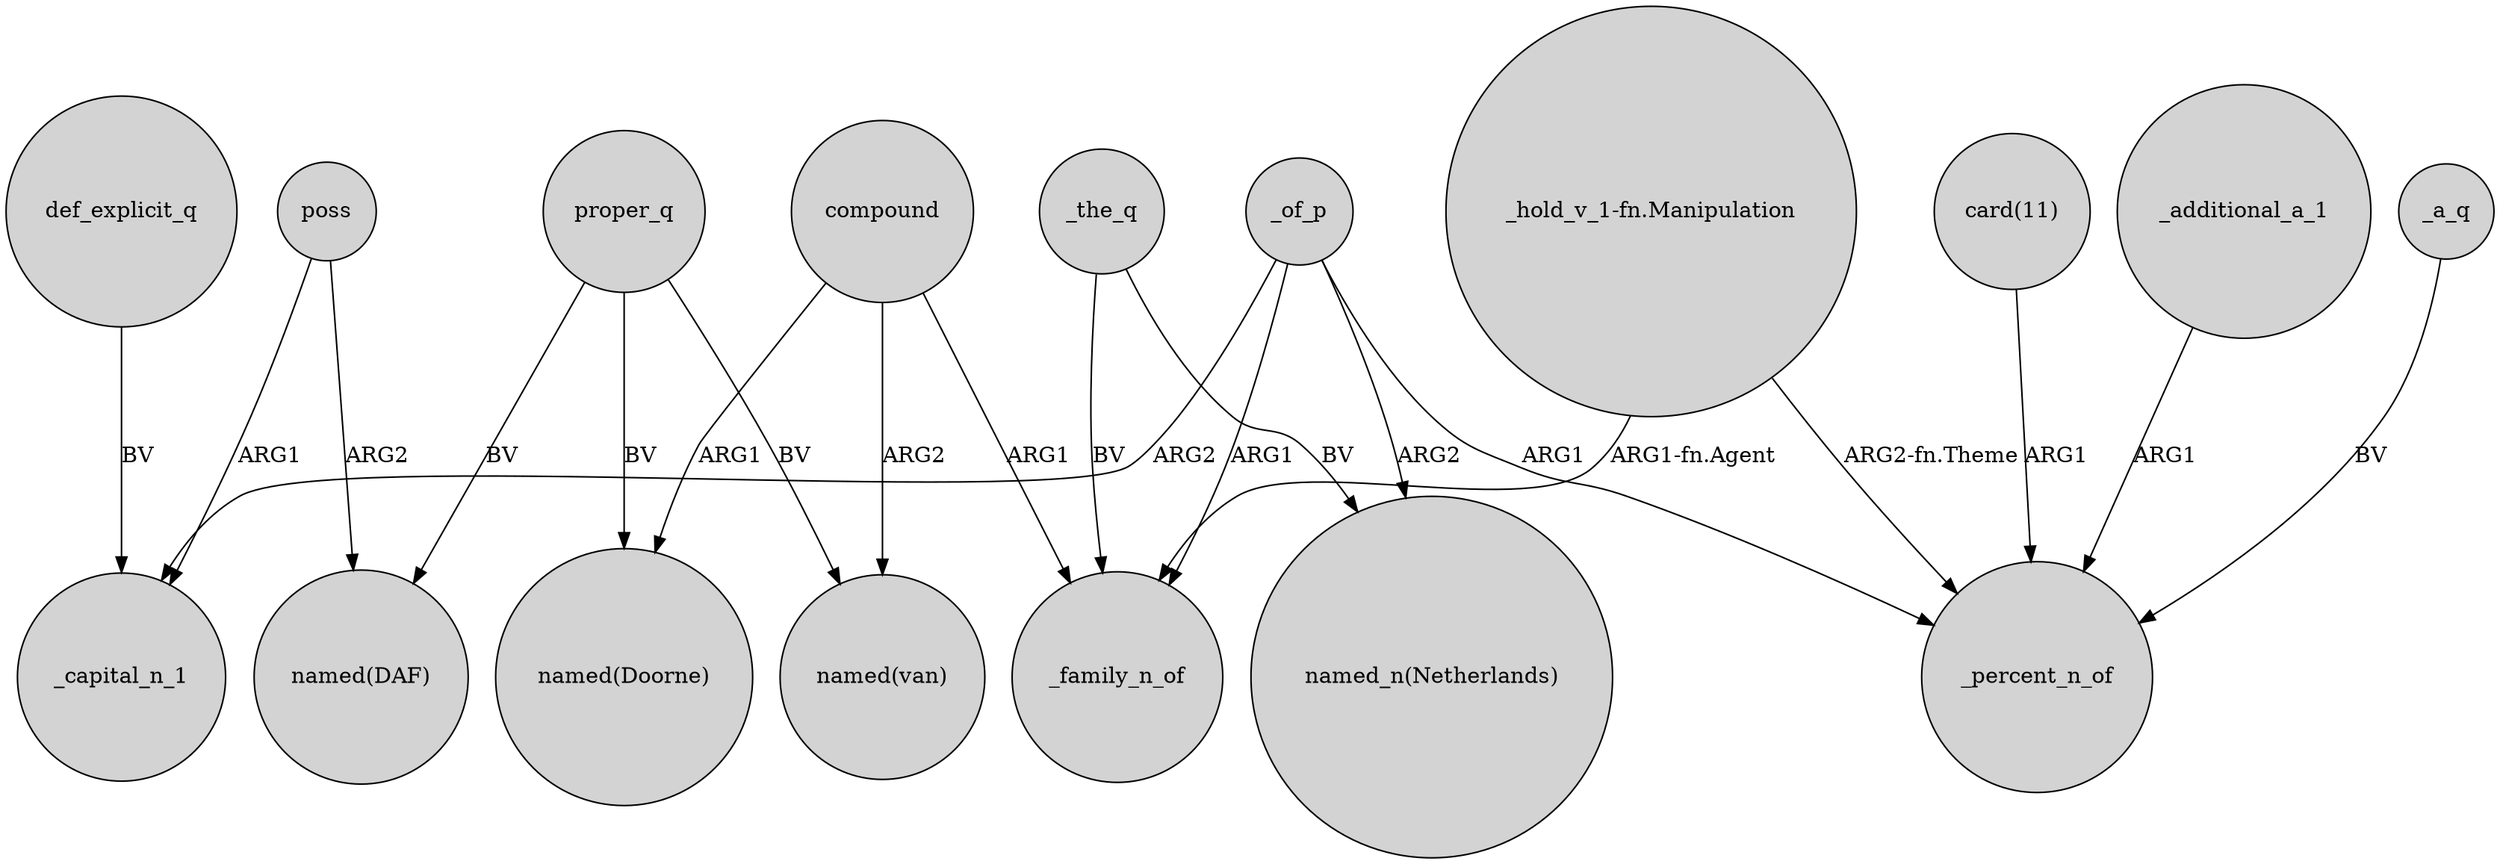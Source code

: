 digraph {
	node [shape=circle style=filled]
	def_explicit_q -> _capital_n_1 [label=BV]
	poss -> "named(DAF)" [label=ARG2]
	compound -> _family_n_of [label=ARG1]
	"card(11)" -> _percent_n_of [label=ARG1]
	_the_q -> "named_n(Netherlands)" [label=BV]
	proper_q -> "named(van)" [label=BV]
	_the_q -> _family_n_of [label=BV]
	"_hold_v_1-fn.Manipulation" -> _percent_n_of [label="ARG2-fn.Theme"]
	proper_q -> "named(Doorne)" [label=BV]
	proper_q -> "named(DAF)" [label=BV]
	_of_p -> _percent_n_of [label=ARG1]
	_of_p -> "named_n(Netherlands)" [label=ARG2]
	_of_p -> _family_n_of [label=ARG1]
	compound -> "named(van)" [label=ARG2]
	compound -> "named(Doorne)" [label=ARG1]
	"_hold_v_1-fn.Manipulation" -> _family_n_of [label="ARG1-fn.Agent"]
	_additional_a_1 -> _percent_n_of [label=ARG1]
	poss -> _capital_n_1 [label=ARG1]
	_of_p -> _capital_n_1 [label=ARG2]
	_a_q -> _percent_n_of [label=BV]
}

